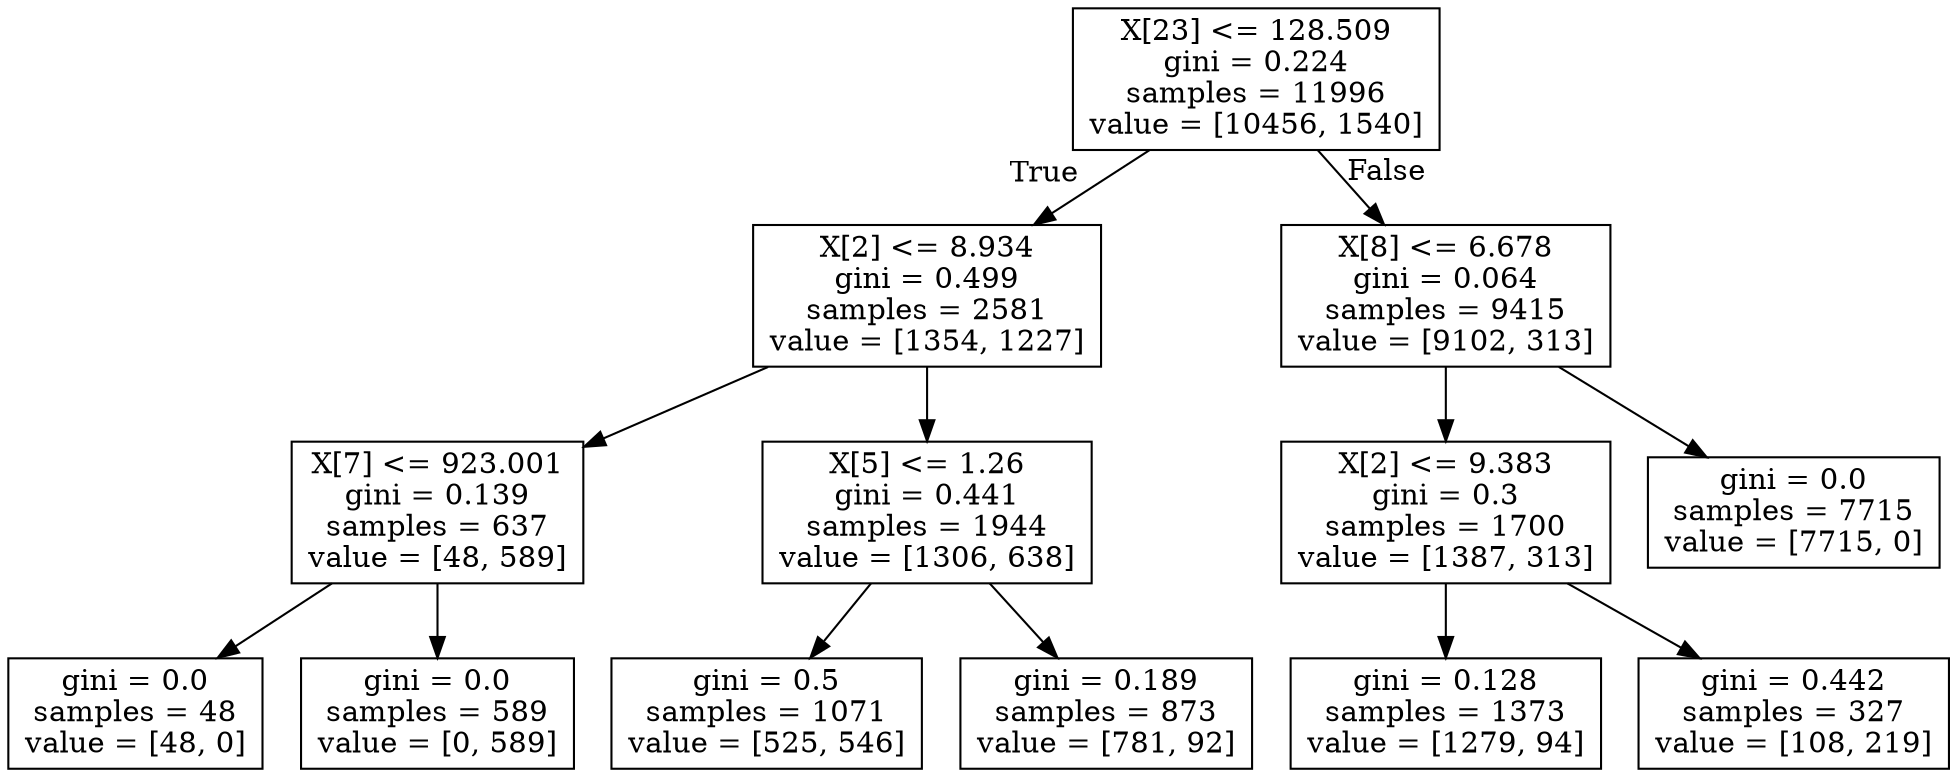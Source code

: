 digraph Tree {
node [shape=box] ;
0 [label="X[23] <= 128.509\ngini = 0.224\nsamples = 11996\nvalue = [10456, 1540]"] ;
1 [label="X[2] <= 8.934\ngini = 0.499\nsamples = 2581\nvalue = [1354, 1227]"] ;
0 -> 1 [labeldistance=2.5, labelangle=45, headlabel="True"] ;
2 [label="X[7] <= 923.001\ngini = 0.139\nsamples = 637\nvalue = [48, 589]"] ;
1 -> 2 ;
3 [label="gini = 0.0\nsamples = 48\nvalue = [48, 0]"] ;
2 -> 3 ;
4 [label="gini = 0.0\nsamples = 589\nvalue = [0, 589]"] ;
2 -> 4 ;
5 [label="X[5] <= 1.26\ngini = 0.441\nsamples = 1944\nvalue = [1306, 638]"] ;
1 -> 5 ;
6 [label="gini = 0.5\nsamples = 1071\nvalue = [525, 546]"] ;
5 -> 6 ;
7 [label="gini = 0.189\nsamples = 873\nvalue = [781, 92]"] ;
5 -> 7 ;
8 [label="X[8] <= 6.678\ngini = 0.064\nsamples = 9415\nvalue = [9102, 313]"] ;
0 -> 8 [labeldistance=2.5, labelangle=-45, headlabel="False"] ;
9 [label="X[2] <= 9.383\ngini = 0.3\nsamples = 1700\nvalue = [1387, 313]"] ;
8 -> 9 ;
10 [label="gini = 0.128\nsamples = 1373\nvalue = [1279, 94]"] ;
9 -> 10 ;
11 [label="gini = 0.442\nsamples = 327\nvalue = [108, 219]"] ;
9 -> 11 ;
12 [label="gini = 0.0\nsamples = 7715\nvalue = [7715, 0]"] ;
8 -> 12 ;
}